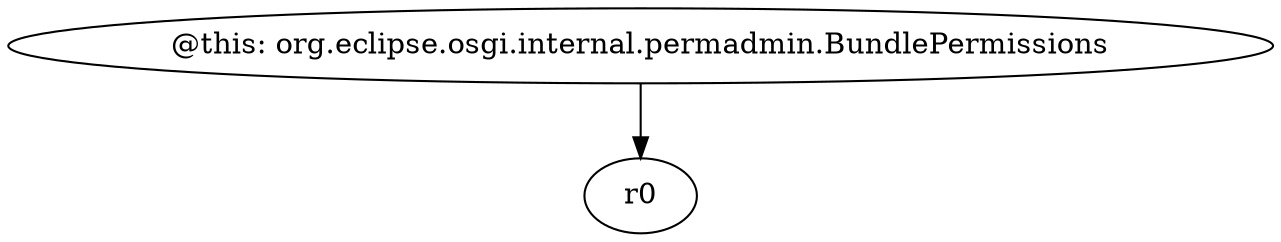 digraph g {
0[label="@this: org.eclipse.osgi.internal.permadmin.BundlePermissions"]
1[label="r0"]
0->1[label=""]
}
